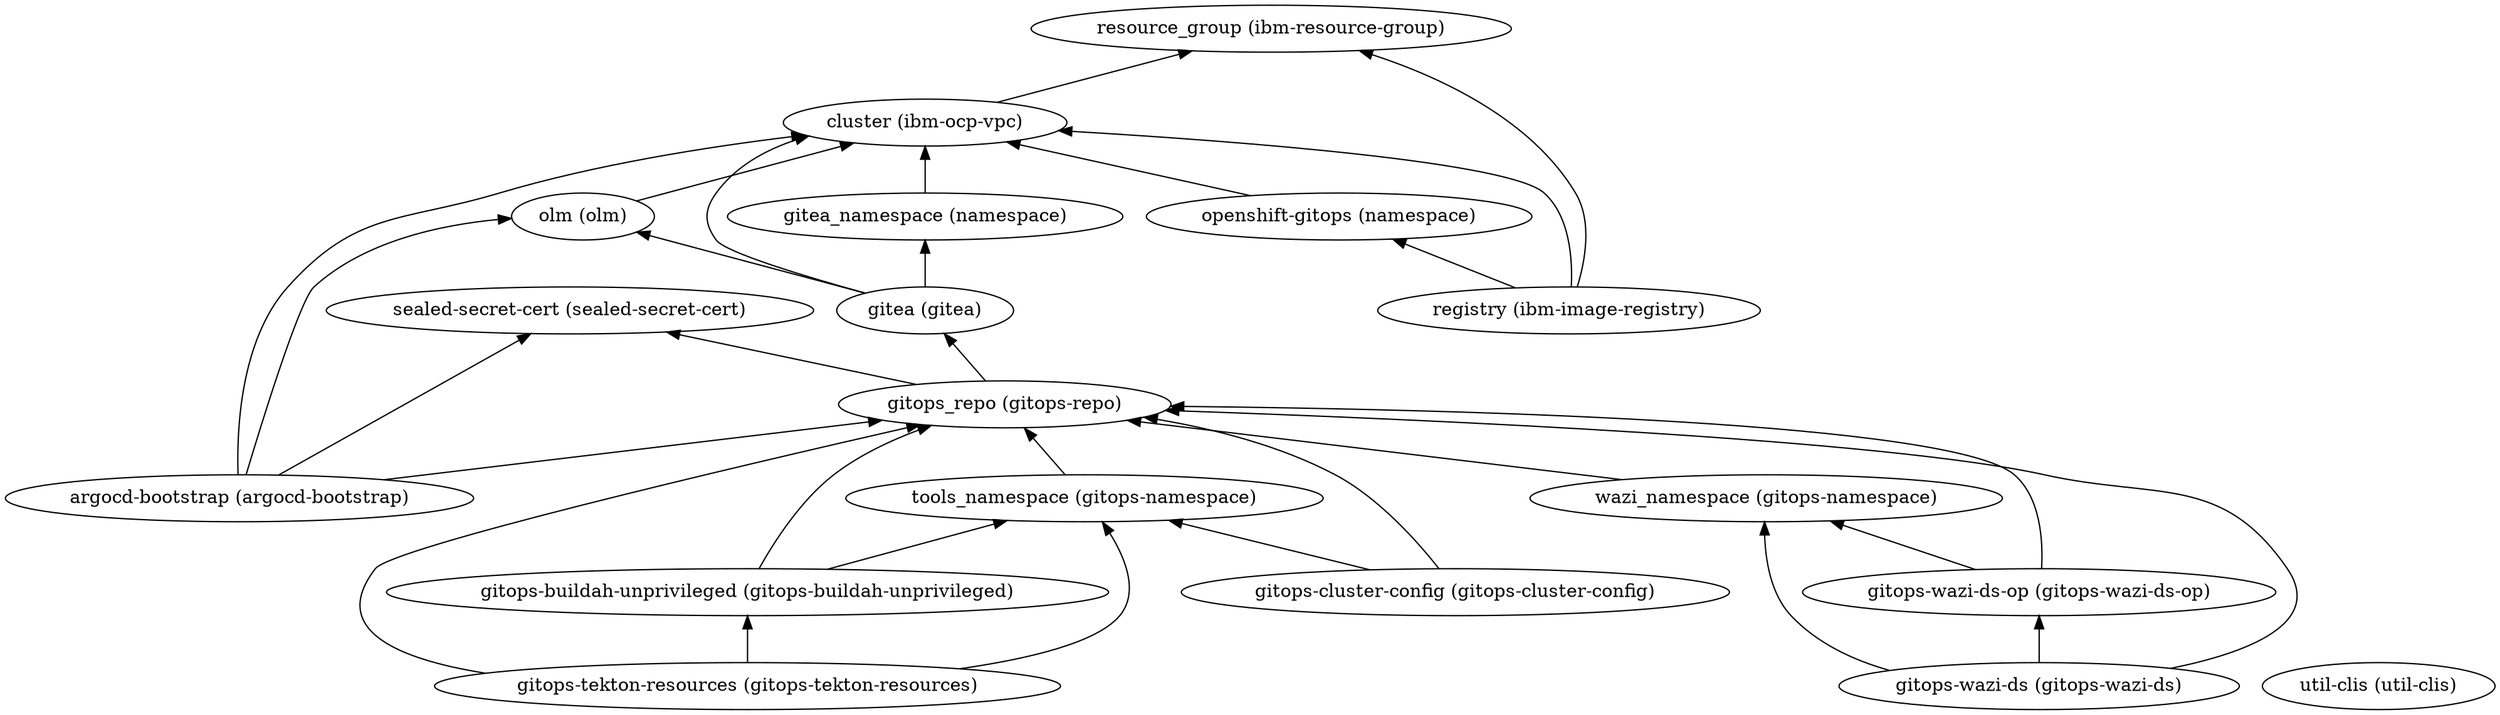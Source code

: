 digraph {
    rankdir="BT"
    "gitops_repo (gitops-repo)" -> "sealed-secret-cert (sealed-secret-cert)"
"gitops_repo (gitops-repo)" -> "gitea (gitea)"
"gitops_repo (gitops-repo)"
"sealed-secret-cert (sealed-secret-cert)"
"gitea (gitea)" -> "cluster (ibm-ocp-vpc)"
"gitea (gitea)" -> "olm (olm)"
"gitea (gitea)" -> "gitea_namespace (namespace)"
"gitea (gitea)"
"cluster (ibm-ocp-vpc)" -> "resource_group (ibm-resource-group)"
"cluster (ibm-ocp-vpc)"
"resource_group (ibm-resource-group)"
"olm (olm)" -> "cluster (ibm-ocp-vpc)"
"olm (olm)"
"gitea_namespace (namespace)" -> "cluster (ibm-ocp-vpc)"
"gitea_namespace (namespace)"
"argocd-bootstrap (argocd-bootstrap)" -> "cluster (ibm-ocp-vpc)"
"argocd-bootstrap (argocd-bootstrap)" -> "olm (olm)"
"argocd-bootstrap (argocd-bootstrap)" -> "gitops_repo (gitops-repo)"
"argocd-bootstrap (argocd-bootstrap)" -> "sealed-secret-cert (sealed-secret-cert)"
"argocd-bootstrap (argocd-bootstrap)"
"gitops-cluster-config (gitops-cluster-config)" -> "gitops_repo (gitops-repo)"
"gitops-cluster-config (gitops-cluster-config)" -> "tools_namespace (gitops-namespace)"
"gitops-cluster-config (gitops-cluster-config)"
"tools_namespace (gitops-namespace)" -> "gitops_repo (gitops-repo)"
"tools_namespace (gitops-namespace)"
"wazi_namespace (gitops-namespace)" -> "gitops_repo (gitops-repo)"
"wazi_namespace (gitops-namespace)"
"gitops-tekton-resources (gitops-tekton-resources)" -> "gitops_repo (gitops-repo)"
"gitops-tekton-resources (gitops-tekton-resources)" -> "tools_namespace (gitops-namespace)"
"gitops-tekton-resources (gitops-tekton-resources)" -> "gitops-buildah-unprivileged (gitops-buildah-unprivileged)"
"gitops-tekton-resources (gitops-tekton-resources)"
"gitops-buildah-unprivileged (gitops-buildah-unprivileged)" -> "gitops_repo (gitops-repo)"
"gitops-buildah-unprivileged (gitops-buildah-unprivileged)" -> "tools_namespace (gitops-namespace)"
"gitops-buildah-unprivileged (gitops-buildah-unprivileged)"
"gitops-wazi-ds (gitops-wazi-ds)" -> "gitops_repo (gitops-repo)"
"gitops-wazi-ds (gitops-wazi-ds)" -> "wazi_namespace (gitops-namespace)"
"gitops-wazi-ds (gitops-wazi-ds)" -> "gitops-wazi-ds-op (gitops-wazi-ds-op)"
"gitops-wazi-ds (gitops-wazi-ds)"
"gitops-wazi-ds-op (gitops-wazi-ds-op)" -> "gitops_repo (gitops-repo)"
"gitops-wazi-ds-op (gitops-wazi-ds-op)" -> "wazi_namespace (gitops-namespace)"
"gitops-wazi-ds-op (gitops-wazi-ds-op)"
"openshift-gitops (namespace)" -> "cluster (ibm-ocp-vpc)"
"openshift-gitops (namespace)"
"registry (ibm-image-registry)" -> "cluster (ibm-ocp-vpc)"
"registry (ibm-image-registry)" -> "openshift-gitops (namespace)"
"registry (ibm-image-registry)" -> "resource_group (ibm-resource-group)"
"registry (ibm-image-registry)"
"util-clis (util-clis)"
  }